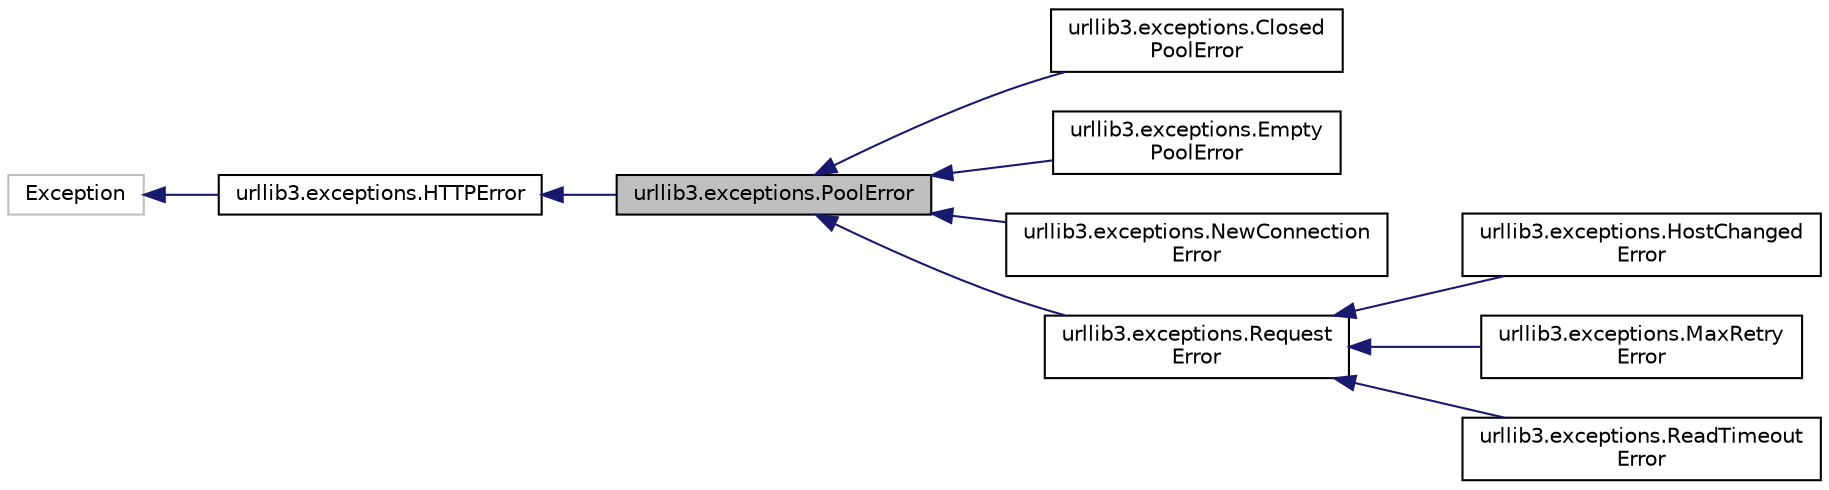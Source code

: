 digraph "urllib3.exceptions.PoolError"
{
 // LATEX_PDF_SIZE
  edge [fontname="Helvetica",fontsize="10",labelfontname="Helvetica",labelfontsize="10"];
  node [fontname="Helvetica",fontsize="10",shape=record];
  rankdir="LR";
  Node1 [label="urllib3.exceptions.PoolError",height=0.2,width=0.4,color="black", fillcolor="grey75", style="filled", fontcolor="black",tooltip=" "];
  Node2 -> Node1 [dir="back",color="midnightblue",fontsize="10",style="solid",fontname="Helvetica"];
  Node2 [label="urllib3.exceptions.HTTPError",height=0.2,width=0.4,color="black", fillcolor="white", style="filled",URL="$classurllib3_1_1exceptions_1_1HTTPError.html",tooltip=" "];
  Node3 -> Node2 [dir="back",color="midnightblue",fontsize="10",style="solid",fontname="Helvetica"];
  Node3 [label="Exception",height=0.2,width=0.4,color="grey75", fillcolor="white", style="filled",tooltip=" "];
  Node1 -> Node4 [dir="back",color="midnightblue",fontsize="10",style="solid",fontname="Helvetica"];
  Node4 [label="urllib3.exceptions.Closed\lPoolError",height=0.2,width=0.4,color="black", fillcolor="white", style="filled",URL="$classurllib3_1_1exceptions_1_1ClosedPoolError.html",tooltip=" "];
  Node1 -> Node5 [dir="back",color="midnightblue",fontsize="10",style="solid",fontname="Helvetica"];
  Node5 [label="urllib3.exceptions.Empty\lPoolError",height=0.2,width=0.4,color="black", fillcolor="white", style="filled",URL="$classurllib3_1_1exceptions_1_1EmptyPoolError.html",tooltip=" "];
  Node1 -> Node6 [dir="back",color="midnightblue",fontsize="10",style="solid",fontname="Helvetica"];
  Node6 [label="urllib3.exceptions.NewConnection\lError",height=0.2,width=0.4,color="black", fillcolor="white", style="filled",URL="$classurllib3_1_1exceptions_1_1NewConnectionError.html",tooltip=" "];
  Node1 -> Node7 [dir="back",color="midnightblue",fontsize="10",style="solid",fontname="Helvetica"];
  Node7 [label="urllib3.exceptions.Request\lError",height=0.2,width=0.4,color="black", fillcolor="white", style="filled",URL="$classurllib3_1_1exceptions_1_1RequestError.html",tooltip=" "];
  Node7 -> Node8 [dir="back",color="midnightblue",fontsize="10",style="solid",fontname="Helvetica"];
  Node8 [label="urllib3.exceptions.HostChanged\lError",height=0.2,width=0.4,color="black", fillcolor="white", style="filled",URL="$classurllib3_1_1exceptions_1_1HostChangedError.html",tooltip=" "];
  Node7 -> Node9 [dir="back",color="midnightblue",fontsize="10",style="solid",fontname="Helvetica"];
  Node9 [label="urllib3.exceptions.MaxRetry\lError",height=0.2,width=0.4,color="black", fillcolor="white", style="filled",URL="$classurllib3_1_1exceptions_1_1MaxRetryError.html",tooltip=" "];
  Node7 -> Node10 [dir="back",color="midnightblue",fontsize="10",style="solid",fontname="Helvetica"];
  Node10 [label="urllib3.exceptions.ReadTimeout\lError",height=0.2,width=0.4,color="black", fillcolor="white", style="filled",URL="$classurllib3_1_1exceptions_1_1ReadTimeoutError.html",tooltip=" "];
}
